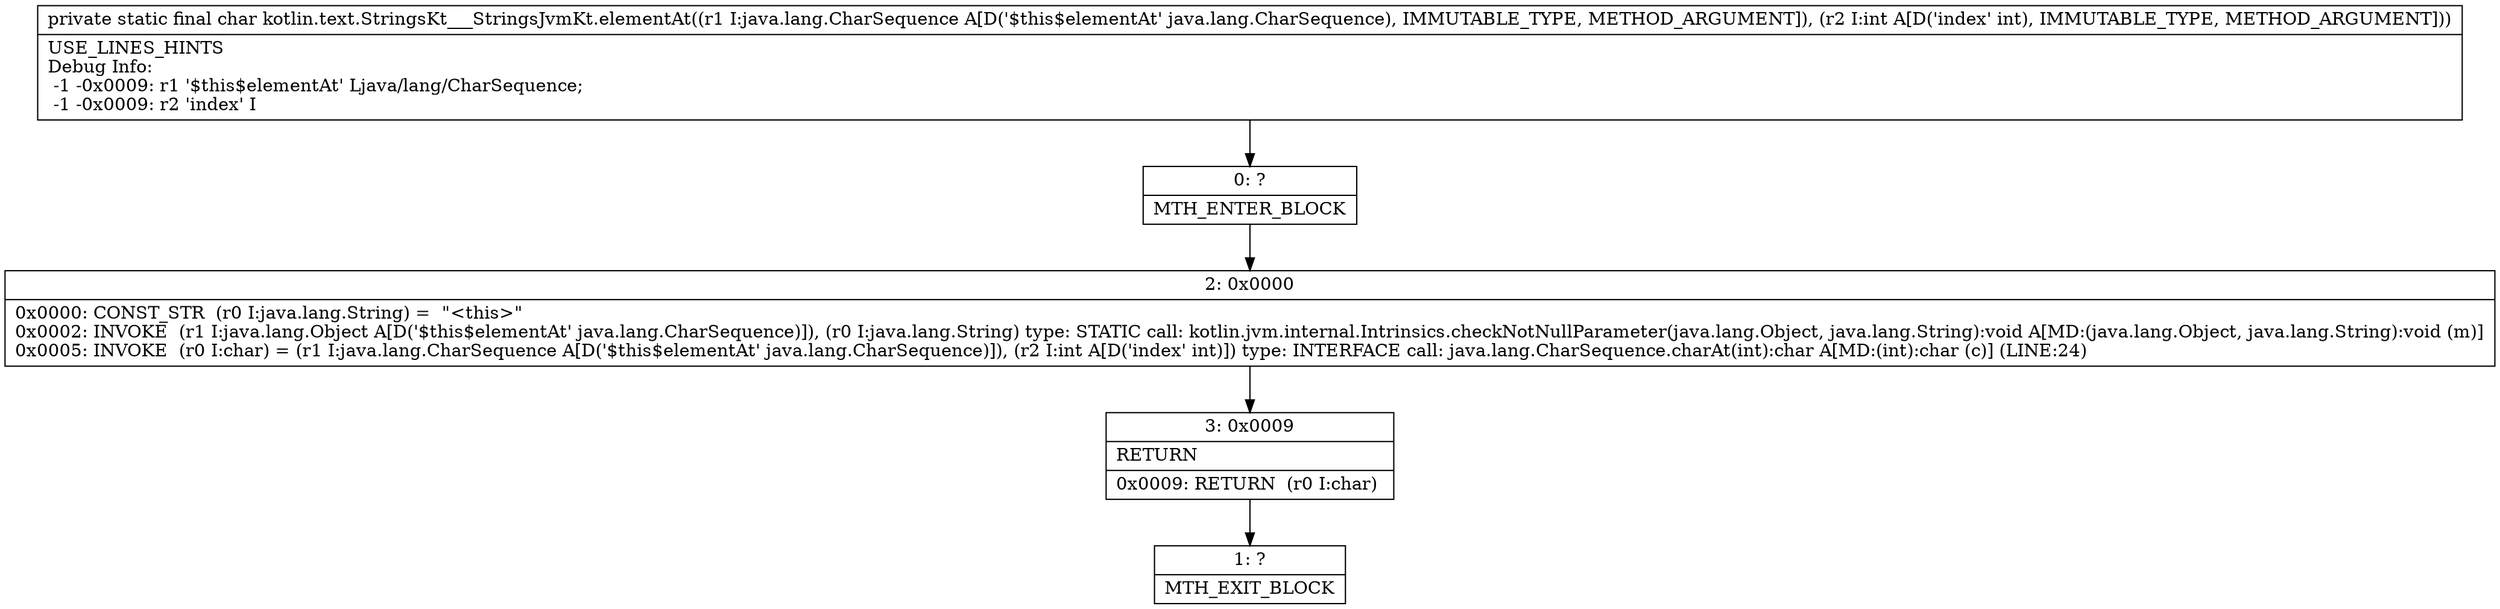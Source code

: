 digraph "CFG forkotlin.text.StringsKt___StringsJvmKt.elementAt(Ljava\/lang\/CharSequence;I)C" {
Node_0 [shape=record,label="{0\:\ ?|MTH_ENTER_BLOCK\l}"];
Node_2 [shape=record,label="{2\:\ 0x0000|0x0000: CONST_STR  (r0 I:java.lang.String) =  \"\<this\>\" \l0x0002: INVOKE  (r1 I:java.lang.Object A[D('$this$elementAt' java.lang.CharSequence)]), (r0 I:java.lang.String) type: STATIC call: kotlin.jvm.internal.Intrinsics.checkNotNullParameter(java.lang.Object, java.lang.String):void A[MD:(java.lang.Object, java.lang.String):void (m)]\l0x0005: INVOKE  (r0 I:char) = (r1 I:java.lang.CharSequence A[D('$this$elementAt' java.lang.CharSequence)]), (r2 I:int A[D('index' int)]) type: INTERFACE call: java.lang.CharSequence.charAt(int):char A[MD:(int):char (c)] (LINE:24)\l}"];
Node_3 [shape=record,label="{3\:\ 0x0009|RETURN\l|0x0009: RETURN  (r0 I:char) \l}"];
Node_1 [shape=record,label="{1\:\ ?|MTH_EXIT_BLOCK\l}"];
MethodNode[shape=record,label="{private static final char kotlin.text.StringsKt___StringsJvmKt.elementAt((r1 I:java.lang.CharSequence A[D('$this$elementAt' java.lang.CharSequence), IMMUTABLE_TYPE, METHOD_ARGUMENT]), (r2 I:int A[D('index' int), IMMUTABLE_TYPE, METHOD_ARGUMENT]))  | USE_LINES_HINTS\lDebug Info:\l  \-1 \-0x0009: r1 '$this$elementAt' Ljava\/lang\/CharSequence;\l  \-1 \-0x0009: r2 'index' I\l}"];
MethodNode -> Node_0;Node_0 -> Node_2;
Node_2 -> Node_3;
Node_3 -> Node_1;
}

